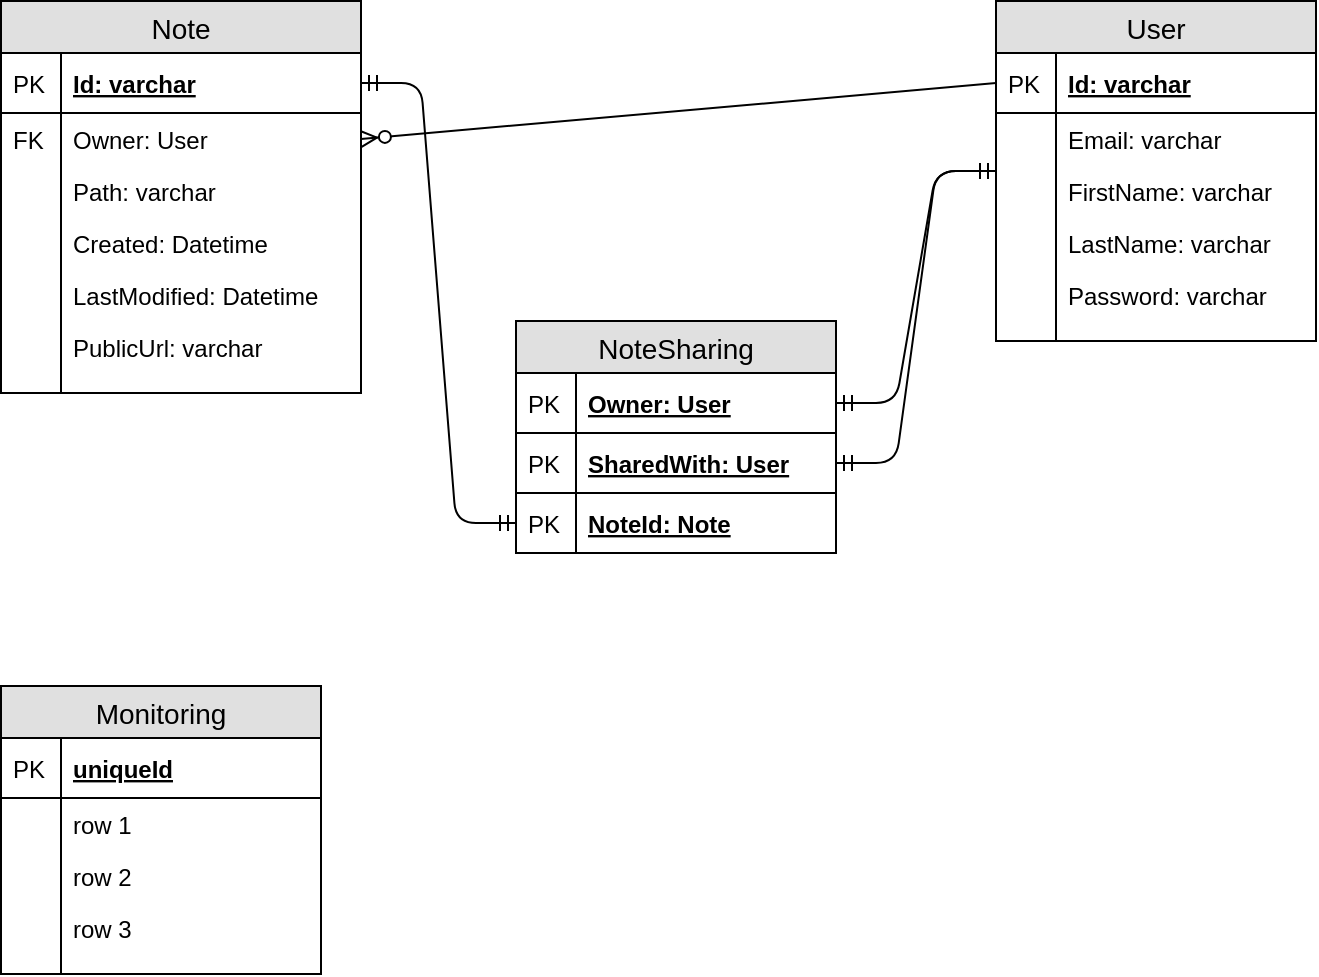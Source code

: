 <mxfile version="12.1.7" type="device" pages="3"><diagram id="gHVxr4t2TlYqkbI02VWm" name="Database schema"><mxGraphModel dx="1024" dy="592" grid="1" gridSize="10" guides="1" tooltips="1" connect="1" arrows="1" fold="1" page="1" pageScale="1" pageWidth="850" pageHeight="1100" math="0" shadow="0"><root><mxCell id="0"/><mxCell id="1" parent="0"/><mxCell id="IT9aFxFQJlhQn3A9_joa-14" value="Note" style="swimlane;fontStyle=0;childLayout=stackLayout;horizontal=1;startSize=26;fillColor=#e0e0e0;horizontalStack=0;resizeParent=1;resizeParentMax=0;resizeLast=0;collapsible=1;marginBottom=0;swimlaneFillColor=#ffffff;align=center;fontSize=14;" parent="1" vertex="1"><mxGeometry x="42.5" y="42.5" width="180" height="196" as="geometry"/></mxCell><mxCell id="IT9aFxFQJlhQn3A9_joa-15" value="Id: varchar" style="shape=partialRectangle;top=0;left=0;right=0;bottom=1;align=left;verticalAlign=middle;fillColor=none;spacingLeft=34;spacingRight=4;overflow=hidden;rotatable=0;points=[[0,0.5],[1,0.5]];portConstraint=eastwest;dropTarget=0;fontStyle=5;fontSize=12;" parent="IT9aFxFQJlhQn3A9_joa-14" vertex="1"><mxGeometry y="26" width="180" height="30" as="geometry"/></mxCell><mxCell id="IT9aFxFQJlhQn3A9_joa-16" value="PK" style="shape=partialRectangle;top=0;left=0;bottom=0;fillColor=none;align=left;verticalAlign=middle;spacingLeft=4;spacingRight=4;overflow=hidden;rotatable=0;points=[];portConstraint=eastwest;part=1;fontSize=12;" parent="IT9aFxFQJlhQn3A9_joa-15" vertex="1" connectable="0"><mxGeometry width="30" height="30" as="geometry"/></mxCell><mxCell id="IT9aFxFQJlhQn3A9_joa-17" value="Owner: User" style="shape=partialRectangle;top=0;left=0;right=0;bottom=0;align=left;verticalAlign=top;fillColor=none;spacingLeft=34;spacingRight=4;overflow=hidden;rotatable=0;points=[[0,0.5],[1,0.5]];portConstraint=eastwest;dropTarget=0;fontSize=12;" parent="IT9aFxFQJlhQn3A9_joa-14" vertex="1"><mxGeometry y="56" width="180" height="26" as="geometry"/></mxCell><mxCell id="IT9aFxFQJlhQn3A9_joa-18" value="FK" style="shape=partialRectangle;top=0;left=0;bottom=0;fillColor=none;align=left;verticalAlign=top;spacingLeft=4;spacingRight=4;overflow=hidden;rotatable=0;points=[];portConstraint=eastwest;part=1;fontSize=12;" parent="IT9aFxFQJlhQn3A9_joa-17" vertex="1" connectable="0"><mxGeometry width="30" height="26" as="geometry"/></mxCell><mxCell id="IT9aFxFQJlhQn3A9_joa-19" value="Path: varchar" style="shape=partialRectangle;top=0;left=0;right=0;bottom=0;align=left;verticalAlign=top;fillColor=none;spacingLeft=34;spacingRight=4;overflow=hidden;rotatable=0;points=[[0,0.5],[1,0.5]];portConstraint=eastwest;dropTarget=0;fontSize=12;" parent="IT9aFxFQJlhQn3A9_joa-14" vertex="1"><mxGeometry y="82" width="180" height="26" as="geometry"/></mxCell><mxCell id="IT9aFxFQJlhQn3A9_joa-20" value="" style="shape=partialRectangle;top=0;left=0;bottom=0;fillColor=none;align=left;verticalAlign=top;spacingLeft=4;spacingRight=4;overflow=hidden;rotatable=0;points=[];portConstraint=eastwest;part=1;fontSize=12;" parent="IT9aFxFQJlhQn3A9_joa-19" vertex="1" connectable="0"><mxGeometry width="30" height="26" as="geometry"/></mxCell><mxCell id="IT9aFxFQJlhQn3A9_joa-21" value="Created: Datetime" style="shape=partialRectangle;top=0;left=0;right=0;bottom=0;align=left;verticalAlign=top;fillColor=none;spacingLeft=34;spacingRight=4;overflow=hidden;rotatable=0;points=[[0,0.5],[1,0.5]];portConstraint=eastwest;dropTarget=0;fontSize=12;" parent="IT9aFxFQJlhQn3A9_joa-14" vertex="1"><mxGeometry y="108" width="180" height="26" as="geometry"/></mxCell><mxCell id="IT9aFxFQJlhQn3A9_joa-22" value="" style="shape=partialRectangle;top=0;left=0;bottom=0;fillColor=none;align=left;verticalAlign=top;spacingLeft=4;spacingRight=4;overflow=hidden;rotatable=0;points=[];portConstraint=eastwest;part=1;fontSize=12;" parent="IT9aFxFQJlhQn3A9_joa-21" vertex="1" connectable="0"><mxGeometry width="30" height="26" as="geometry"/></mxCell><mxCell id="IT9aFxFQJlhQn3A9_joa-29" value="LastModified: Datetime" style="shape=partialRectangle;top=0;left=0;right=0;bottom=0;align=left;verticalAlign=top;fillColor=none;spacingLeft=34;spacingRight=4;overflow=hidden;rotatable=0;points=[[0,0.5],[1,0.5]];portConstraint=eastwest;dropTarget=0;fontSize=12;" parent="IT9aFxFQJlhQn3A9_joa-14" vertex="1"><mxGeometry y="134" width="180" height="26" as="geometry"/></mxCell><mxCell id="IT9aFxFQJlhQn3A9_joa-30" value="" style="shape=partialRectangle;top=0;left=0;bottom=0;fillColor=none;align=left;verticalAlign=top;spacingLeft=4;spacingRight=4;overflow=hidden;rotatable=0;points=[];portConstraint=eastwest;part=1;fontSize=12;" parent="IT9aFxFQJlhQn3A9_joa-29" vertex="1" connectable="0"><mxGeometry width="30" height="26" as="geometry"/></mxCell><mxCell id="IT9aFxFQJlhQn3A9_joa-58" value="PublicUrl: varchar" style="shape=partialRectangle;top=0;left=0;right=0;bottom=0;align=left;verticalAlign=top;fillColor=none;spacingLeft=34;spacingRight=4;overflow=hidden;rotatable=0;points=[[0,0.5],[1,0.5]];portConstraint=eastwest;dropTarget=0;fontSize=12;" parent="IT9aFxFQJlhQn3A9_joa-14" vertex="1"><mxGeometry y="160" width="180" height="26" as="geometry"/></mxCell><mxCell id="IT9aFxFQJlhQn3A9_joa-59" value="" style="shape=partialRectangle;top=0;left=0;bottom=0;fillColor=none;align=left;verticalAlign=top;spacingLeft=4;spacingRight=4;overflow=hidden;rotatable=0;points=[];portConstraint=eastwest;part=1;fontSize=12;" parent="IT9aFxFQJlhQn3A9_joa-58" vertex="1" connectable="0"><mxGeometry width="30" height="26" as="geometry"/></mxCell><mxCell id="IT9aFxFQJlhQn3A9_joa-23" value="" style="shape=partialRectangle;top=0;left=0;right=0;bottom=0;align=left;verticalAlign=top;fillColor=none;spacingLeft=34;spacingRight=4;overflow=hidden;rotatable=0;points=[[0,0.5],[1,0.5]];portConstraint=eastwest;dropTarget=0;fontSize=12;" parent="IT9aFxFQJlhQn3A9_joa-14" vertex="1"><mxGeometry y="186" width="180" height="10" as="geometry"/></mxCell><mxCell id="IT9aFxFQJlhQn3A9_joa-24" value="" style="shape=partialRectangle;top=0;left=0;bottom=0;fillColor=none;align=left;verticalAlign=top;spacingLeft=4;spacingRight=4;overflow=hidden;rotatable=0;points=[];portConstraint=eastwest;part=1;fontSize=12;" parent="IT9aFxFQJlhQn3A9_joa-23" vertex="1" connectable="0"><mxGeometry width="30" height="10" as="geometry"/></mxCell><mxCell id="IT9aFxFQJlhQn3A9_joa-31" value="User" style="swimlane;fontStyle=0;childLayout=stackLayout;horizontal=1;startSize=26;fillColor=#e0e0e0;horizontalStack=0;resizeParent=1;resizeParentMax=0;resizeLast=0;collapsible=1;marginBottom=0;swimlaneFillColor=#ffffff;align=center;fontSize=14;" parent="1" vertex="1"><mxGeometry x="540" y="42.5" width="160" height="170" as="geometry"/></mxCell><mxCell id="IT9aFxFQJlhQn3A9_joa-32" value="Id: varchar" style="shape=partialRectangle;top=0;left=0;right=0;bottom=1;align=left;verticalAlign=middle;fillColor=none;spacingLeft=34;spacingRight=4;overflow=hidden;rotatable=0;points=[[0,0.5],[1,0.5]];portConstraint=eastwest;dropTarget=0;fontStyle=5;fontSize=12;" parent="IT9aFxFQJlhQn3A9_joa-31" vertex="1"><mxGeometry y="26" width="160" height="30" as="geometry"/></mxCell><mxCell id="IT9aFxFQJlhQn3A9_joa-33" value="PK" style="shape=partialRectangle;top=0;left=0;bottom=0;fillColor=none;align=left;verticalAlign=middle;spacingLeft=4;spacingRight=4;overflow=hidden;rotatable=0;points=[];portConstraint=eastwest;part=1;fontSize=12;" parent="IT9aFxFQJlhQn3A9_joa-32" vertex="1" connectable="0"><mxGeometry width="30" height="30" as="geometry"/></mxCell><mxCell id="IT9aFxFQJlhQn3A9_joa-34" value="Email: varchar" style="shape=partialRectangle;top=0;left=0;right=0;bottom=0;align=left;verticalAlign=top;fillColor=none;spacingLeft=34;spacingRight=4;overflow=hidden;rotatable=0;points=[[0,0.5],[1,0.5]];portConstraint=eastwest;dropTarget=0;fontSize=12;" parent="IT9aFxFQJlhQn3A9_joa-31" vertex="1"><mxGeometry y="56" width="160" height="26" as="geometry"/></mxCell><mxCell id="IT9aFxFQJlhQn3A9_joa-35" value="" style="shape=partialRectangle;top=0;left=0;bottom=0;fillColor=none;align=left;verticalAlign=top;spacingLeft=4;spacingRight=4;overflow=hidden;rotatable=0;points=[];portConstraint=eastwest;part=1;fontSize=12;" parent="IT9aFxFQJlhQn3A9_joa-34" vertex="1" connectable="0"><mxGeometry width="30" height="26" as="geometry"/></mxCell><mxCell id="IT9aFxFQJlhQn3A9_joa-36" value="FirstName: varchar" style="shape=partialRectangle;top=0;left=0;right=0;bottom=0;align=left;verticalAlign=top;fillColor=none;spacingLeft=34;spacingRight=4;overflow=hidden;rotatable=0;points=[[0,0.5],[1,0.5]];portConstraint=eastwest;dropTarget=0;fontSize=12;" parent="IT9aFxFQJlhQn3A9_joa-31" vertex="1"><mxGeometry y="82" width="160" height="26" as="geometry"/></mxCell><mxCell id="IT9aFxFQJlhQn3A9_joa-37" value="" style="shape=partialRectangle;top=0;left=0;bottom=0;fillColor=none;align=left;verticalAlign=top;spacingLeft=4;spacingRight=4;overflow=hidden;rotatable=0;points=[];portConstraint=eastwest;part=1;fontSize=12;" parent="IT9aFxFQJlhQn3A9_joa-36" vertex="1" connectable="0"><mxGeometry width="30" height="26" as="geometry"/></mxCell><mxCell id="IT9aFxFQJlhQn3A9_joa-38" value="LastName: varchar" style="shape=partialRectangle;top=0;left=0;right=0;bottom=0;align=left;verticalAlign=top;fillColor=none;spacingLeft=34;spacingRight=4;overflow=hidden;rotatable=0;points=[[0,0.5],[1,0.5]];portConstraint=eastwest;dropTarget=0;fontSize=12;" parent="IT9aFxFQJlhQn3A9_joa-31" vertex="1"><mxGeometry y="108" width="160" height="26" as="geometry"/></mxCell><mxCell id="IT9aFxFQJlhQn3A9_joa-39" value="" style="shape=partialRectangle;top=0;left=0;bottom=0;fillColor=none;align=left;verticalAlign=top;spacingLeft=4;spacingRight=4;overflow=hidden;rotatable=0;points=[];portConstraint=eastwest;part=1;fontSize=12;" parent="IT9aFxFQJlhQn3A9_joa-38" vertex="1" connectable="0"><mxGeometry width="30" height="26" as="geometry"/></mxCell><mxCell id="IT9aFxFQJlhQn3A9_joa-42" value="Password: varchar" style="shape=partialRectangle;top=0;left=0;right=0;bottom=0;align=left;verticalAlign=top;fillColor=none;spacingLeft=34;spacingRight=4;overflow=hidden;rotatable=0;points=[[0,0.5],[1,0.5]];portConstraint=eastwest;dropTarget=0;fontSize=12;" parent="IT9aFxFQJlhQn3A9_joa-31" vertex="1"><mxGeometry y="134" width="160" height="26" as="geometry"/></mxCell><mxCell id="IT9aFxFQJlhQn3A9_joa-43" value="" style="shape=partialRectangle;top=0;left=0;bottom=0;fillColor=none;align=left;verticalAlign=top;spacingLeft=4;spacingRight=4;overflow=hidden;rotatable=0;points=[];portConstraint=eastwest;part=1;fontSize=12;" parent="IT9aFxFQJlhQn3A9_joa-42" vertex="1" connectable="0"><mxGeometry width="30" height="26" as="geometry"/></mxCell><mxCell id="IT9aFxFQJlhQn3A9_joa-40" value="" style="shape=partialRectangle;top=0;left=0;right=0;bottom=0;align=left;verticalAlign=top;fillColor=none;spacingLeft=34;spacingRight=4;overflow=hidden;rotatable=0;points=[[0,0.5],[1,0.5]];portConstraint=eastwest;dropTarget=0;fontSize=12;" parent="IT9aFxFQJlhQn3A9_joa-31" vertex="1"><mxGeometry y="160" width="160" height="10" as="geometry"/></mxCell><mxCell id="IT9aFxFQJlhQn3A9_joa-41" value="" style="shape=partialRectangle;top=0;left=0;bottom=0;fillColor=none;align=left;verticalAlign=top;spacingLeft=4;spacingRight=4;overflow=hidden;rotatable=0;points=[];portConstraint=eastwest;part=1;fontSize=12;" parent="IT9aFxFQJlhQn3A9_joa-40" vertex="1" connectable="0"><mxGeometry width="30" height="10" as="geometry"/></mxCell><mxCell id="IT9aFxFQJlhQn3A9_joa-45" value="" style="fontSize=12;html=1;endArrow=ERzeroToMany;endFill=1;exitX=0;exitY=0.5;exitDx=0;exitDy=0;entryX=1;entryY=0.5;entryDx=0;entryDy=0;" parent="1" source="IT9aFxFQJlhQn3A9_joa-32" target="IT9aFxFQJlhQn3A9_joa-17" edge="1"><mxGeometry width="100" height="100" relative="1" as="geometry"><mxPoint x="210" y="390" as="sourcePoint"/><mxPoint x="120" y="290" as="targetPoint"/></mxGeometry></mxCell><mxCell id="IT9aFxFQJlhQn3A9_joa-60" value="Monitoring" style="swimlane;fontStyle=0;childLayout=stackLayout;horizontal=1;startSize=26;fillColor=#e0e0e0;horizontalStack=0;resizeParent=1;resizeParentMax=0;resizeLast=0;collapsible=1;marginBottom=0;swimlaneFillColor=#ffffff;align=center;fontSize=14;" parent="1" vertex="1"><mxGeometry x="42.5" y="385" width="160" height="144" as="geometry"/></mxCell><mxCell id="IT9aFxFQJlhQn3A9_joa-61" value="uniqueId" style="shape=partialRectangle;top=0;left=0;right=0;bottom=1;align=left;verticalAlign=middle;fillColor=none;spacingLeft=34;spacingRight=4;overflow=hidden;rotatable=0;points=[[0,0.5],[1,0.5]];portConstraint=eastwest;dropTarget=0;fontStyle=5;fontSize=12;" parent="IT9aFxFQJlhQn3A9_joa-60" vertex="1"><mxGeometry y="26" width="160" height="30" as="geometry"/></mxCell><mxCell id="IT9aFxFQJlhQn3A9_joa-62" value="PK" style="shape=partialRectangle;top=0;left=0;bottom=0;fillColor=none;align=left;verticalAlign=middle;spacingLeft=4;spacingRight=4;overflow=hidden;rotatable=0;points=[];portConstraint=eastwest;part=1;fontSize=12;" parent="IT9aFxFQJlhQn3A9_joa-61" vertex="1" connectable="0"><mxGeometry width="30" height="30" as="geometry"/></mxCell><mxCell id="IT9aFxFQJlhQn3A9_joa-63" value="row 1" style="shape=partialRectangle;top=0;left=0;right=0;bottom=0;align=left;verticalAlign=top;fillColor=none;spacingLeft=34;spacingRight=4;overflow=hidden;rotatable=0;points=[[0,0.5],[1,0.5]];portConstraint=eastwest;dropTarget=0;fontSize=12;" parent="IT9aFxFQJlhQn3A9_joa-60" vertex="1"><mxGeometry y="56" width="160" height="26" as="geometry"/></mxCell><mxCell id="IT9aFxFQJlhQn3A9_joa-64" value="" style="shape=partialRectangle;top=0;left=0;bottom=0;fillColor=none;align=left;verticalAlign=top;spacingLeft=4;spacingRight=4;overflow=hidden;rotatable=0;points=[];portConstraint=eastwest;part=1;fontSize=12;" parent="IT9aFxFQJlhQn3A9_joa-63" vertex="1" connectable="0"><mxGeometry width="30" height="26" as="geometry"/></mxCell><mxCell id="IT9aFxFQJlhQn3A9_joa-65" value="row 2" style="shape=partialRectangle;top=0;left=0;right=0;bottom=0;align=left;verticalAlign=top;fillColor=none;spacingLeft=34;spacingRight=4;overflow=hidden;rotatable=0;points=[[0,0.5],[1,0.5]];portConstraint=eastwest;dropTarget=0;fontSize=12;" parent="IT9aFxFQJlhQn3A9_joa-60" vertex="1"><mxGeometry y="82" width="160" height="26" as="geometry"/></mxCell><mxCell id="IT9aFxFQJlhQn3A9_joa-66" value="" style="shape=partialRectangle;top=0;left=0;bottom=0;fillColor=none;align=left;verticalAlign=top;spacingLeft=4;spacingRight=4;overflow=hidden;rotatable=0;points=[];portConstraint=eastwest;part=1;fontSize=12;" parent="IT9aFxFQJlhQn3A9_joa-65" vertex="1" connectable="0"><mxGeometry width="30" height="26" as="geometry"/></mxCell><mxCell id="IT9aFxFQJlhQn3A9_joa-67" value="row 3" style="shape=partialRectangle;top=0;left=0;right=0;bottom=0;align=left;verticalAlign=top;fillColor=none;spacingLeft=34;spacingRight=4;overflow=hidden;rotatable=0;points=[[0,0.5],[1,0.5]];portConstraint=eastwest;dropTarget=0;fontSize=12;" parent="IT9aFxFQJlhQn3A9_joa-60" vertex="1"><mxGeometry y="108" width="160" height="26" as="geometry"/></mxCell><mxCell id="IT9aFxFQJlhQn3A9_joa-68" value="" style="shape=partialRectangle;top=0;left=0;bottom=0;fillColor=none;align=left;verticalAlign=top;spacingLeft=4;spacingRight=4;overflow=hidden;rotatable=0;points=[];portConstraint=eastwest;part=1;fontSize=12;" parent="IT9aFxFQJlhQn3A9_joa-67" vertex="1" connectable="0"><mxGeometry width="30" height="26" as="geometry"/></mxCell><mxCell id="IT9aFxFQJlhQn3A9_joa-69" value="" style="shape=partialRectangle;top=0;left=0;right=0;bottom=0;align=left;verticalAlign=top;fillColor=none;spacingLeft=34;spacingRight=4;overflow=hidden;rotatable=0;points=[[0,0.5],[1,0.5]];portConstraint=eastwest;dropTarget=0;fontSize=12;" parent="IT9aFxFQJlhQn3A9_joa-60" vertex="1"><mxGeometry y="134" width="160" height="10" as="geometry"/></mxCell><mxCell id="IT9aFxFQJlhQn3A9_joa-70" value="" style="shape=partialRectangle;top=0;left=0;bottom=0;fillColor=none;align=left;verticalAlign=top;spacingLeft=4;spacingRight=4;overflow=hidden;rotatable=0;points=[];portConstraint=eastwest;part=1;fontSize=12;" parent="IT9aFxFQJlhQn3A9_joa-69" vertex="1" connectable="0"><mxGeometry width="30" height="10" as="geometry"/></mxCell><mxCell id="IT9aFxFQJlhQn3A9_joa-71" value="NoteSharing" style="swimlane;fontStyle=0;childLayout=stackLayout;horizontal=1;startSize=26;fillColor=#e0e0e0;horizontalStack=0;resizeParent=1;resizeParentMax=0;resizeLast=0;collapsible=1;marginBottom=0;swimlaneFillColor=#ffffff;align=center;fontSize=14;" parent="1" vertex="1"><mxGeometry x="300" y="202.5" width="160" height="116" as="geometry"/></mxCell><mxCell id="IT9aFxFQJlhQn3A9_joa-72" value="Owner: User" style="shape=partialRectangle;top=0;left=0;right=0;bottom=1;align=left;verticalAlign=middle;fillColor=none;spacingLeft=34;spacingRight=4;overflow=hidden;rotatable=0;points=[[0,0.5],[1,0.5]];portConstraint=eastwest;dropTarget=0;fontStyle=5;fontSize=12;" parent="IT9aFxFQJlhQn3A9_joa-71" vertex="1"><mxGeometry y="26" width="160" height="30" as="geometry"/></mxCell><mxCell id="IT9aFxFQJlhQn3A9_joa-73" value="PK" style="shape=partialRectangle;top=0;left=0;bottom=0;fillColor=none;align=left;verticalAlign=middle;spacingLeft=4;spacingRight=4;overflow=hidden;rotatable=0;points=[];portConstraint=eastwest;part=1;fontSize=12;" parent="IT9aFxFQJlhQn3A9_joa-72" vertex="1" connectable="0"><mxGeometry width="30" height="30" as="geometry"/></mxCell><mxCell id="IT9aFxFQJlhQn3A9_joa-82" value="SharedWith: User" style="shape=partialRectangle;top=0;left=0;right=0;bottom=1;align=left;verticalAlign=middle;fillColor=none;spacingLeft=34;spacingRight=4;overflow=hidden;rotatable=0;points=[[0,0.5],[1,0.5]];portConstraint=eastwest;dropTarget=0;fontStyle=5;fontSize=12;" parent="IT9aFxFQJlhQn3A9_joa-71" vertex="1"><mxGeometry y="56" width="160" height="30" as="geometry"/></mxCell><mxCell id="IT9aFxFQJlhQn3A9_joa-83" value="PK" style="shape=partialRectangle;top=0;left=0;bottom=0;fillColor=none;align=left;verticalAlign=middle;spacingLeft=4;spacingRight=4;overflow=hidden;rotatable=0;points=[];portConstraint=eastwest;part=1;fontSize=12;" parent="IT9aFxFQJlhQn3A9_joa-82" vertex="1" connectable="0"><mxGeometry width="30" height="30" as="geometry"/></mxCell><mxCell id="IT9aFxFQJlhQn3A9_joa-84" value="NoteId: Note" style="shape=partialRectangle;top=0;left=0;right=0;bottom=1;align=left;verticalAlign=middle;fillColor=none;spacingLeft=34;spacingRight=4;overflow=hidden;rotatable=0;points=[[0,0.5],[1,0.5]];portConstraint=eastwest;dropTarget=0;fontStyle=5;fontSize=12;" parent="IT9aFxFQJlhQn3A9_joa-71" vertex="1"><mxGeometry y="86" width="160" height="30" as="geometry"/></mxCell><mxCell id="IT9aFxFQJlhQn3A9_joa-85" value="PK" style="shape=partialRectangle;top=0;left=0;bottom=0;fillColor=none;align=left;verticalAlign=middle;spacingLeft=4;spacingRight=4;overflow=hidden;rotatable=0;points=[];portConstraint=eastwest;part=1;fontSize=12;" parent="IT9aFxFQJlhQn3A9_joa-84" vertex="1" connectable="0"><mxGeometry width="30" height="30" as="geometry"/></mxCell><mxCell id="IT9aFxFQJlhQn3A9_joa-86" value="" style="edgeStyle=entityRelationEdgeStyle;fontSize=12;html=1;endArrow=ERmandOne;startArrow=ERmandOne;" parent="1" source="IT9aFxFQJlhQn3A9_joa-72" target="IT9aFxFQJlhQn3A9_joa-31" edge="1"><mxGeometry width="100" height="100" relative="1" as="geometry"><mxPoint x="400" y="210" as="sourcePoint"/><mxPoint x="500" y="110" as="targetPoint"/></mxGeometry></mxCell><mxCell id="IT9aFxFQJlhQn3A9_joa-87" value="" style="edgeStyle=entityRelationEdgeStyle;fontSize=12;html=1;endArrow=ERmandOne;startArrow=ERmandOne;" parent="1" source="IT9aFxFQJlhQn3A9_joa-82" target="IT9aFxFQJlhQn3A9_joa-31" edge="1"><mxGeometry width="100" height="100" relative="1" as="geometry"><mxPoint x="450" y="250.5" as="sourcePoint"/><mxPoint x="550" y="134.5" as="targetPoint"/></mxGeometry></mxCell><mxCell id="IT9aFxFQJlhQn3A9_joa-88" value="" style="edgeStyle=entityRelationEdgeStyle;fontSize=12;html=1;endArrow=ERmandOne;startArrow=ERmandOne;" parent="1" source="IT9aFxFQJlhQn3A9_joa-84" target="IT9aFxFQJlhQn3A9_joa-15" edge="1"><mxGeometry width="100" height="100" relative="1" as="geometry"><mxPoint x="170" y="360" as="sourcePoint"/><mxPoint x="270" y="260" as="targetPoint"/></mxGeometry></mxCell></root></mxGraphModel></diagram><diagram id="eCe4ddLpCou2mntWIRLe" name="Solution setup"><mxGraphModel dx="1038" dy="607" grid="1" gridSize="10" guides="1" tooltips="1" connect="1" arrows="1" fold="1" page="1" pageScale="1" pageWidth="850" pageHeight="1100" math="0" shadow="0"><root><mxCell id="kd4Dwi8gzcKrF4YXKzvi-0"/><mxCell id="kd4Dwi8gzcKrF4YXKzvi-1" parent="kd4Dwi8gzcKrF4YXKzvi-0"/><mxCell id="kd4Dwi8gzcKrF4YXKzvi-46" value="" style="endArrow=block;dashed=1;endFill=0;endSize=12;html=1;" parent="kd4Dwi8gzcKrF4YXKzvi-1" source="kd4Dwi8gzcKrF4YXKzvi-45" edge="1"><mxGeometry width="160" relative="1" as="geometry"><mxPoint x="640" y="290" as="sourcePoint"/><mxPoint x="640" y="330" as="targetPoint"/></mxGeometry></mxCell><mxCell id="kd4Dwi8gzcKrF4YXKzvi-45" value="DataAccess" style="shape=folder;fontStyle=1;spacingTop=10;tabWidth=40;tabHeight=14;tabPosition=left;html=1;fillColor=#fff2cc;strokeColor=#d6b656;" parent="kd4Dwi8gzcKrF4YXKzvi-1" vertex="1"><mxGeometry x="620" y="180" width="120" height="80" as="geometry"/></mxCell><mxCell id="kd4Dwi8gzcKrF4YXKzvi-5" value="RT" style="shape=folder;fontStyle=1;spacingTop=10;tabWidth=40;tabHeight=14;tabPosition=left;html=1;fillColor=#fff2cc;strokeColor=#d6b656;" parent="kd4Dwi8gzcKrF4YXKzvi-1" vertex="1"><mxGeometry x="20" y="250" width="120" height="80" as="geometry"/></mxCell><mxCell id="kd4Dwi8gzcKrF4YXKzvi-7" value="Service" style="shape=folder;fontStyle=1;spacingTop=10;tabWidth=40;tabHeight=14;tabPosition=left;html=1;fillColor=#fff2cc;strokeColor=#d6b656;" parent="kd4Dwi8gzcKrF4YXKzvi-1" vertex="1"><mxGeometry x="320" y="200" width="120" height="80" as="geometry"/></mxCell><mxCell id="kd4Dwi8gzcKrF4YXKzvi-8" value="IService&lt;br&gt;+&lt;br&gt;DomainModels" style="shape=folder;fontStyle=1;spacingTop=10;tabWidth=40;tabHeight=14;tabPosition=left;html=1;fillColor=#dae8fc;strokeColor=#6c8ebf;" parent="kd4Dwi8gzcKrF4YXKzvi-1" vertex="1"><mxGeometry x="320" y="320" width="120" height="80" as="geometry"/></mxCell><mxCell id="kd4Dwi8gzcKrF4YXKzvi-9" value="" style="endArrow=block;dashed=1;endFill=0;endSize=12;html=1;" parent="kd4Dwi8gzcKrF4YXKzvi-1" source="kd4Dwi8gzcKrF4YXKzvi-7" target="kd4Dwi8gzcKrF4YXKzvi-8" edge="1"><mxGeometry width="160" relative="1" as="geometry"><mxPoint x="220" y="420" as="sourcePoint"/><mxPoint x="380" y="420" as="targetPoint"/></mxGeometry></mxCell><mxCell id="kd4Dwi8gzcKrF4YXKzvi-13" value="ServiceInfrastructure" style="shape=folder;fontStyle=1;spacingTop=10;tabWidth=40;tabHeight=14;tabPosition=left;html=1;fillColor=#fff2cc;strokeColor=#d6b656;" parent="kd4Dwi8gzcKrF4YXKzvi-1" vertex="1"><mxGeometry x="250" y="445" width="120" height="80" as="geometry"/></mxCell><mxCell id="kd4Dwi8gzcKrF4YXKzvi-16" value="" style="endArrow=classic;html=1;" parent="kd4Dwi8gzcKrF4YXKzvi-1" source="kd4Dwi8gzcKrF4YXKzvi-4" target="kd4Dwi8gzcKrF4YXKzvi-8" edge="1"><mxGeometry width="50" height="50" relative="1" as="geometry"><mxPoint x="80" y="490" as="sourcePoint"/><mxPoint x="130" y="440" as="targetPoint"/></mxGeometry></mxCell><mxCell id="kd4Dwi8gzcKrF4YXKzvi-17" value="" style="endArrow=classic;html=1;" parent="kd4Dwi8gzcKrF4YXKzvi-1" source="kd4Dwi8gzcKrF4YXKzvi-5" target="kd4Dwi8gzcKrF4YXKzvi-8" edge="1"><mxGeometry width="50" height="50" relative="1" as="geometry"><mxPoint x="90" y="520" as="sourcePoint"/><mxPoint x="140" y="470" as="targetPoint"/></mxGeometry></mxCell><mxCell id="kd4Dwi8gzcKrF4YXKzvi-18" value="" style="endArrow=classic;html=1;" parent="kd4Dwi8gzcKrF4YXKzvi-1" edge="1"><mxGeometry width="50" height="50" relative="1" as="geometry"><mxPoint x="720" y="29.5" as="sourcePoint"/><mxPoint x="820" y="29.5" as="targetPoint"/><Array as="points"><mxPoint x="820" y="29.5"/></Array></mxGeometry></mxCell><mxCell id="kd4Dwi8gzcKrF4YXKzvi-19" value="Referencing" style="text;html=1;strokeColor=none;fillColor=none;align=center;verticalAlign=middle;whiteSpace=wrap;rounded=0;" parent="kd4Dwi8gzcKrF4YXKzvi-1" vertex="1"><mxGeometry x="750" y="40" width="40" height="20" as="geometry"/></mxCell><mxCell id="kd4Dwi8gzcKrF4YXKzvi-22" value="" style="endArrow=block;dashed=1;endFill=0;endSize=12;html=1;" parent="kd4Dwi8gzcKrF4YXKzvi-1" edge="1"><mxGeometry width="160" relative="1" as="geometry"><mxPoint x="720" y="90" as="sourcePoint"/><mxPoint x="820" y="90" as="targetPoint"/></mxGeometry></mxCell><mxCell id="kd4Dwi8gzcKrF4YXKzvi-24" value="Implement" style="text;html=1;strokeColor=none;fillColor=none;align=center;verticalAlign=middle;whiteSpace=wrap;rounded=0;" parent="kd4Dwi8gzcKrF4YXKzvi-1" vertex="1"><mxGeometry x="750" y="100" width="40" height="20" as="geometry"/></mxCell><mxCell id="kd4Dwi8gzcKrF4YXKzvi-25" value="" style="endArrow=classic;html=1;" parent="kd4Dwi8gzcKrF4YXKzvi-1" source="kd4Dwi8gzcKrF4YXKzvi-5" target="kd4Dwi8gzcKrF4YXKzvi-13" edge="1"><mxGeometry width="50" height="50" relative="1" as="geometry"><mxPoint x="190" y="387" as="sourcePoint"/><mxPoint x="270" y="363" as="targetPoint"/></mxGeometry></mxCell><mxCell id="kd4Dwi8gzcKrF4YXKzvi-26" value="" style="endArrow=classic;html=1;" parent="kd4Dwi8gzcKrF4YXKzvi-1" source="kd4Dwi8gzcKrF4YXKzvi-13" target="kd4Dwi8gzcKrF4YXKzvi-7" edge="1"><mxGeometry width="50" height="50" relative="1" as="geometry"><mxPoint x="500" y="382" as="sourcePoint"/><mxPoint x="580" y="418" as="targetPoint"/></mxGeometry></mxCell><mxCell id="kd4Dwi8gzcKrF4YXKzvi-27" value="DataAccess" style="shape=folder;fontStyle=1;spacingTop=10;tabWidth=40;tabHeight=14;tabPosition=left;html=1;fillColor=#fff2cc;strokeColor=#d6b656;" parent="kd4Dwi8gzcKrF4YXKzvi-1" vertex="1"><mxGeometry x="570" y="200" width="120" height="80" as="geometry"/></mxCell><mxCell id="kd4Dwi8gzcKrF4YXKzvi-30" value="" style="endArrow=classic;html=1;" parent="kd4Dwi8gzcKrF4YXKzvi-1" source="kd4Dwi8gzcKrF4YXKzvi-13" target="kd4Dwi8gzcKrF4YXKzvi-8" edge="1"><mxGeometry width="50" height="50" relative="1" as="geometry"><mxPoint x="363.333" y="420" as="sourcePoint"/><mxPoint x="456.667" y="350" as="targetPoint"/></mxGeometry></mxCell><mxCell id="kd4Dwi8gzcKrF4YXKzvi-31" value="IDataAccess&lt;br&gt;+&lt;br&gt;SchemaModels" style="shape=folder;fontStyle=1;spacingTop=10;tabWidth=40;tabHeight=14;tabPosition=left;html=1;fillColor=#dae8fc;strokeColor=#6c8ebf;" parent="kd4Dwi8gzcKrF4YXKzvi-1" vertex="1"><mxGeometry x="570" y="320" width="120" height="80" as="geometry"/></mxCell><mxCell id="kd4Dwi8gzcKrF4YXKzvi-35" value="" style="endArrow=classic;html=1;" parent="kd4Dwi8gzcKrF4YXKzvi-1" source="kd4Dwi8gzcKrF4YXKzvi-7" target="kd4Dwi8gzcKrF4YXKzvi-31" edge="1"><mxGeometry width="50" height="50" relative="1" as="geometry"><mxPoint x="600" y="580" as="sourcePoint"/><mxPoint x="666" y="460" as="targetPoint"/></mxGeometry></mxCell><mxCell id="kd4Dwi8gzcKrF4YXKzvi-36" value="Infrastructure&amp;nbsp;builds up the DI container" style="shape=note;whiteSpace=wrap;html=1;size=14;verticalAlign=top;align=left;spacingTop=-6;" parent="kd4Dwi8gzcKrF4YXKzvi-1" vertex="1"><mxGeometry x="210" y="500" width="140" height="50" as="geometry"/></mxCell><mxCell id="kd4Dwi8gzcKrF4YXKzvi-37" value="" style="endArrow=classic;html=1;" parent="kd4Dwi8gzcKrF4YXKzvi-1" source="kd4Dwi8gzcKrF4YXKzvi-4" target="kd4Dwi8gzcKrF4YXKzvi-13" edge="1"><mxGeometry width="50" height="50" relative="1" as="geometry"><mxPoint x="134" y="410" as="sourcePoint"/><mxPoint x="206" y="530" as="targetPoint"/></mxGeometry></mxCell><mxCell id="kd4Dwi8gzcKrF4YXKzvi-39" value="" style="endArrow=block;dashed=1;endFill=0;endSize=12;html=1;" parent="kd4Dwi8gzcKrF4YXKzvi-1" source="kd4Dwi8gzcKrF4YXKzvi-27" target="kd4Dwi8gzcKrF4YXKzvi-31" edge="1"><mxGeometry width="160" relative="1" as="geometry"><mxPoint x="790" y="300" as="sourcePoint"/><mxPoint x="390" y="330" as="targetPoint"/></mxGeometry></mxCell><mxCell id="kd4Dwi8gzcKrF4YXKzvi-40" value="DalInfrasructure" style="shape=folder;fontStyle=1;spacingTop=10;tabWidth=40;tabHeight=14;tabPosition=left;html=1;fillColor=#fff2cc;strokeColor=#d6b656;" parent="kd4Dwi8gzcKrF4YXKzvi-1" vertex="1"><mxGeometry x="510" y="440" width="120" height="80" as="geometry"/></mxCell><mxCell id="kd4Dwi8gzcKrF4YXKzvi-41" value="" style="endArrow=classic;html=1;" parent="kd4Dwi8gzcKrF4YXKzvi-1" source="kd4Dwi8gzcKrF4YXKzvi-40" target="kd4Dwi8gzcKrF4YXKzvi-31" edge="1"><mxGeometry width="50" height="50" relative="1" as="geometry"><mxPoint x="680" y="560" as="sourcePoint"/><mxPoint x="776" y="440" as="targetPoint"/></mxGeometry></mxCell><mxCell id="kd4Dwi8gzcKrF4YXKzvi-42" value="" style="endArrow=classic;html=1;" parent="kd4Dwi8gzcKrF4YXKzvi-1" source="kd4Dwi8gzcKrF4YXKzvi-40" target="kd4Dwi8gzcKrF4YXKzvi-27" edge="1"><mxGeometry width="50" height="50" relative="1" as="geometry"><mxPoint x="450" y="480" as="sourcePoint"/><mxPoint x="546" y="360" as="targetPoint"/></mxGeometry></mxCell><mxCell id="kd4Dwi8gzcKrF4YXKzvi-43" value="" style="endArrow=classic;html=1;" parent="kd4Dwi8gzcKrF4YXKzvi-1" source="kd4Dwi8gzcKrF4YXKzvi-7" target="kd4Dwi8gzcKrF4YXKzvi-40" edge="1"><mxGeometry width="50" height="50" relative="1" as="geometry"><mxPoint x="450" y="278.8" as="sourcePoint"/><mxPoint x="580" y="341.2" as="targetPoint"/></mxGeometry></mxCell><mxCell id="kd4Dwi8gzcKrF4YXKzvi-4" value="API" style="shape=folder;fontStyle=1;spacingTop=10;tabWidth=40;tabHeight=14;tabPosition=left;html=1;fillColor=#fff2cc;strokeColor=#d6b656;" parent="kd4Dwi8gzcKrF4YXKzvi-1" vertex="1"><mxGeometry x="60" y="280" width="120" height="80" as="geometry"/></mxCell><mxCell id="kd4Dwi8gzcKrF4YXKzvi-47" value="frame" style="shape=umlFrame;whiteSpace=wrap;html=1;" parent="kd4Dwi8gzcKrF4YXKzvi-1" vertex="1"><mxGeometry x="200" y="150" width="260" height="450" as="geometry"/></mxCell><mxCell id="kd4Dwi8gzcKrF4YXKzvi-48" value="frame" style="shape=umlFrame;whiteSpace=wrap;html=1;" parent="kd4Dwi8gzcKrF4YXKzvi-1" vertex="1"><mxGeometry x="490" y="150" width="270" height="450" as="geometry"/></mxCell></root></mxGraphModel></diagram><diagram id="3_rRLw41_H4FqgZBtkB2" name="API"><mxGraphModel dx="1038" dy="607" grid="1" gridSize="10" guides="1" tooltips="1" connect="1" arrows="1" fold="1" page="1" pageScale="1" pageWidth="850" pageHeight="1100" math="0" shadow="0"><root><mxCell id="8zbb_oiEjT4V0Jbj5fop-0"/><mxCell id="8zbb_oiEjT4V0Jbj5fop-1" parent="8zbb_oiEjT4V0Jbj5fop-0"/><mxCell id="8zbb_oiEjT4V0Jbj5fop-2" value="NotesController" style="swimlane;fontStyle=1;align=center;verticalAlign=top;childLayout=stackLayout;horizontal=1;startSize=26;horizontalStack=0;resizeParent=1;resizeParentMax=0;resizeLast=0;collapsible=1;marginBottom=0;fontSize=15;" parent="8zbb_oiEjT4V0Jbj5fop-1" vertex="1"><mxGeometry x="20" y="23" width="240" height="216" as="geometry"><mxRectangle x="10" y="23" width="140" height="26" as="alternateBounds"/></mxGeometry></mxCell><mxCell id="8zbb_oiEjT4V0Jbj5fop-3" value="+ GetNotes(UserGuid): List&lt;Note&gt;" style="text;strokeColor=none;fillColor=none;align=left;verticalAlign=top;spacingLeft=4;spacingRight=4;overflow=hidden;rotatable=0;points=[[0,0.5],[1,0.5]];portConstraint=eastwest;" parent="8zbb_oiEjT4V0Jbj5fop-2" vertex="1"><mxGeometry y="26" width="240" height="26" as="geometry"/></mxCell><mxCell id="8zbb_oiEjT4V0Jbj5fop-5" value="+ DeleteNote(NoteId): boolen" style="text;strokeColor=none;fillColor=none;align=left;verticalAlign=top;spacingLeft=4;spacingRight=4;overflow=hidden;rotatable=0;points=[[0,0.5],[1,0.5]];portConstraint=eastwest;fontSize=12;" parent="8zbb_oiEjT4V0Jbj5fop-2" vertex="1"><mxGeometry y="52" width="240" height="26" as="geometry"/></mxCell><mxCell id="8zbb_oiEjT4V0Jbj5fop-6" value="+ UndoDeletion(NoteId): Note" style="text;strokeColor=none;fillColor=none;align=left;verticalAlign=top;spacingLeft=4;spacingRight=4;overflow=hidden;rotatable=0;points=[[0,0.5],[1,0.5]];portConstraint=eastwest;fontSize=12;fontStyle=0" parent="8zbb_oiEjT4V0Jbj5fop-2" vertex="1"><mxGeometry y="78" width="240" height="26" as="geometry"/></mxCell><mxCell id="8zbb_oiEjT4V0Jbj5fop-7" value="+ CreateNote(Note): void" style="text;strokeColor=none;fillColor=none;align=left;verticalAlign=top;spacingLeft=4;spacingRight=4;overflow=hidden;rotatable=0;points=[[0,0.5],[1,0.5]];portConstraint=eastwest;fontSize=12;" parent="8zbb_oiEjT4V0Jbj5fop-2" vertex="1"><mxGeometry y="104" width="240" height="26" as="geometry"/></mxCell><mxCell id="8zbb_oiEjT4V0Jbj5fop-8" value="+ UpdateNote(Note): boolean" style="text;strokeColor=none;fillColor=none;align=left;verticalAlign=top;spacingLeft=4;spacingRight=4;overflow=hidden;rotatable=0;points=[[0,0.5],[1,0.5]];portConstraint=eastwest;fontSize=12;" parent="8zbb_oiEjT4V0Jbj5fop-2" vertex="1"><mxGeometry y="130" width="240" height="26" as="geometry"/></mxCell><mxCell id="8zbb_oiEjT4V0Jbj5fop-11" value="" style="line;strokeWidth=1;fillColor=none;align=left;verticalAlign=middle;spacingTop=-1;spacingLeft=3;spacingRight=3;rotatable=0;labelPosition=right;points=[];portConstraint=eastwest;fontSize=12;" parent="8zbb_oiEjT4V0Jbj5fop-2" vertex="1"><mxGeometry y="156" width="240" height="8" as="geometry"/></mxCell><mxCell id="8zbb_oiEjT4V0Jbj5fop-10" value="+ ShareNoteWith(User): boolean" style="text;strokeColor=none;fillColor=none;align=left;verticalAlign=top;spacingLeft=4;spacingRight=4;overflow=hidden;rotatable=0;points=[[0,0.5],[1,0.5]];portConstraint=eastwest;fontSize=12;" parent="8zbb_oiEjT4V0Jbj5fop-2" vertex="1"><mxGeometry y="164" width="240" height="26" as="geometry"/></mxCell><mxCell id="8zbb_oiEjT4V0Jbj5fop-9" value="+ GetShareableLink(Note): Link" style="text;strokeColor=none;fillColor=none;align=left;verticalAlign=top;spacingLeft=4;spacingRight=4;overflow=hidden;rotatable=0;points=[[0,0.5],[1,0.5]];portConstraint=eastwest;fontSize=12;" parent="8zbb_oiEjT4V0Jbj5fop-2" vertex="1"><mxGeometry y="190" width="240" height="26" as="geometry"/></mxCell></root></mxGraphModel></diagram></mxfile>